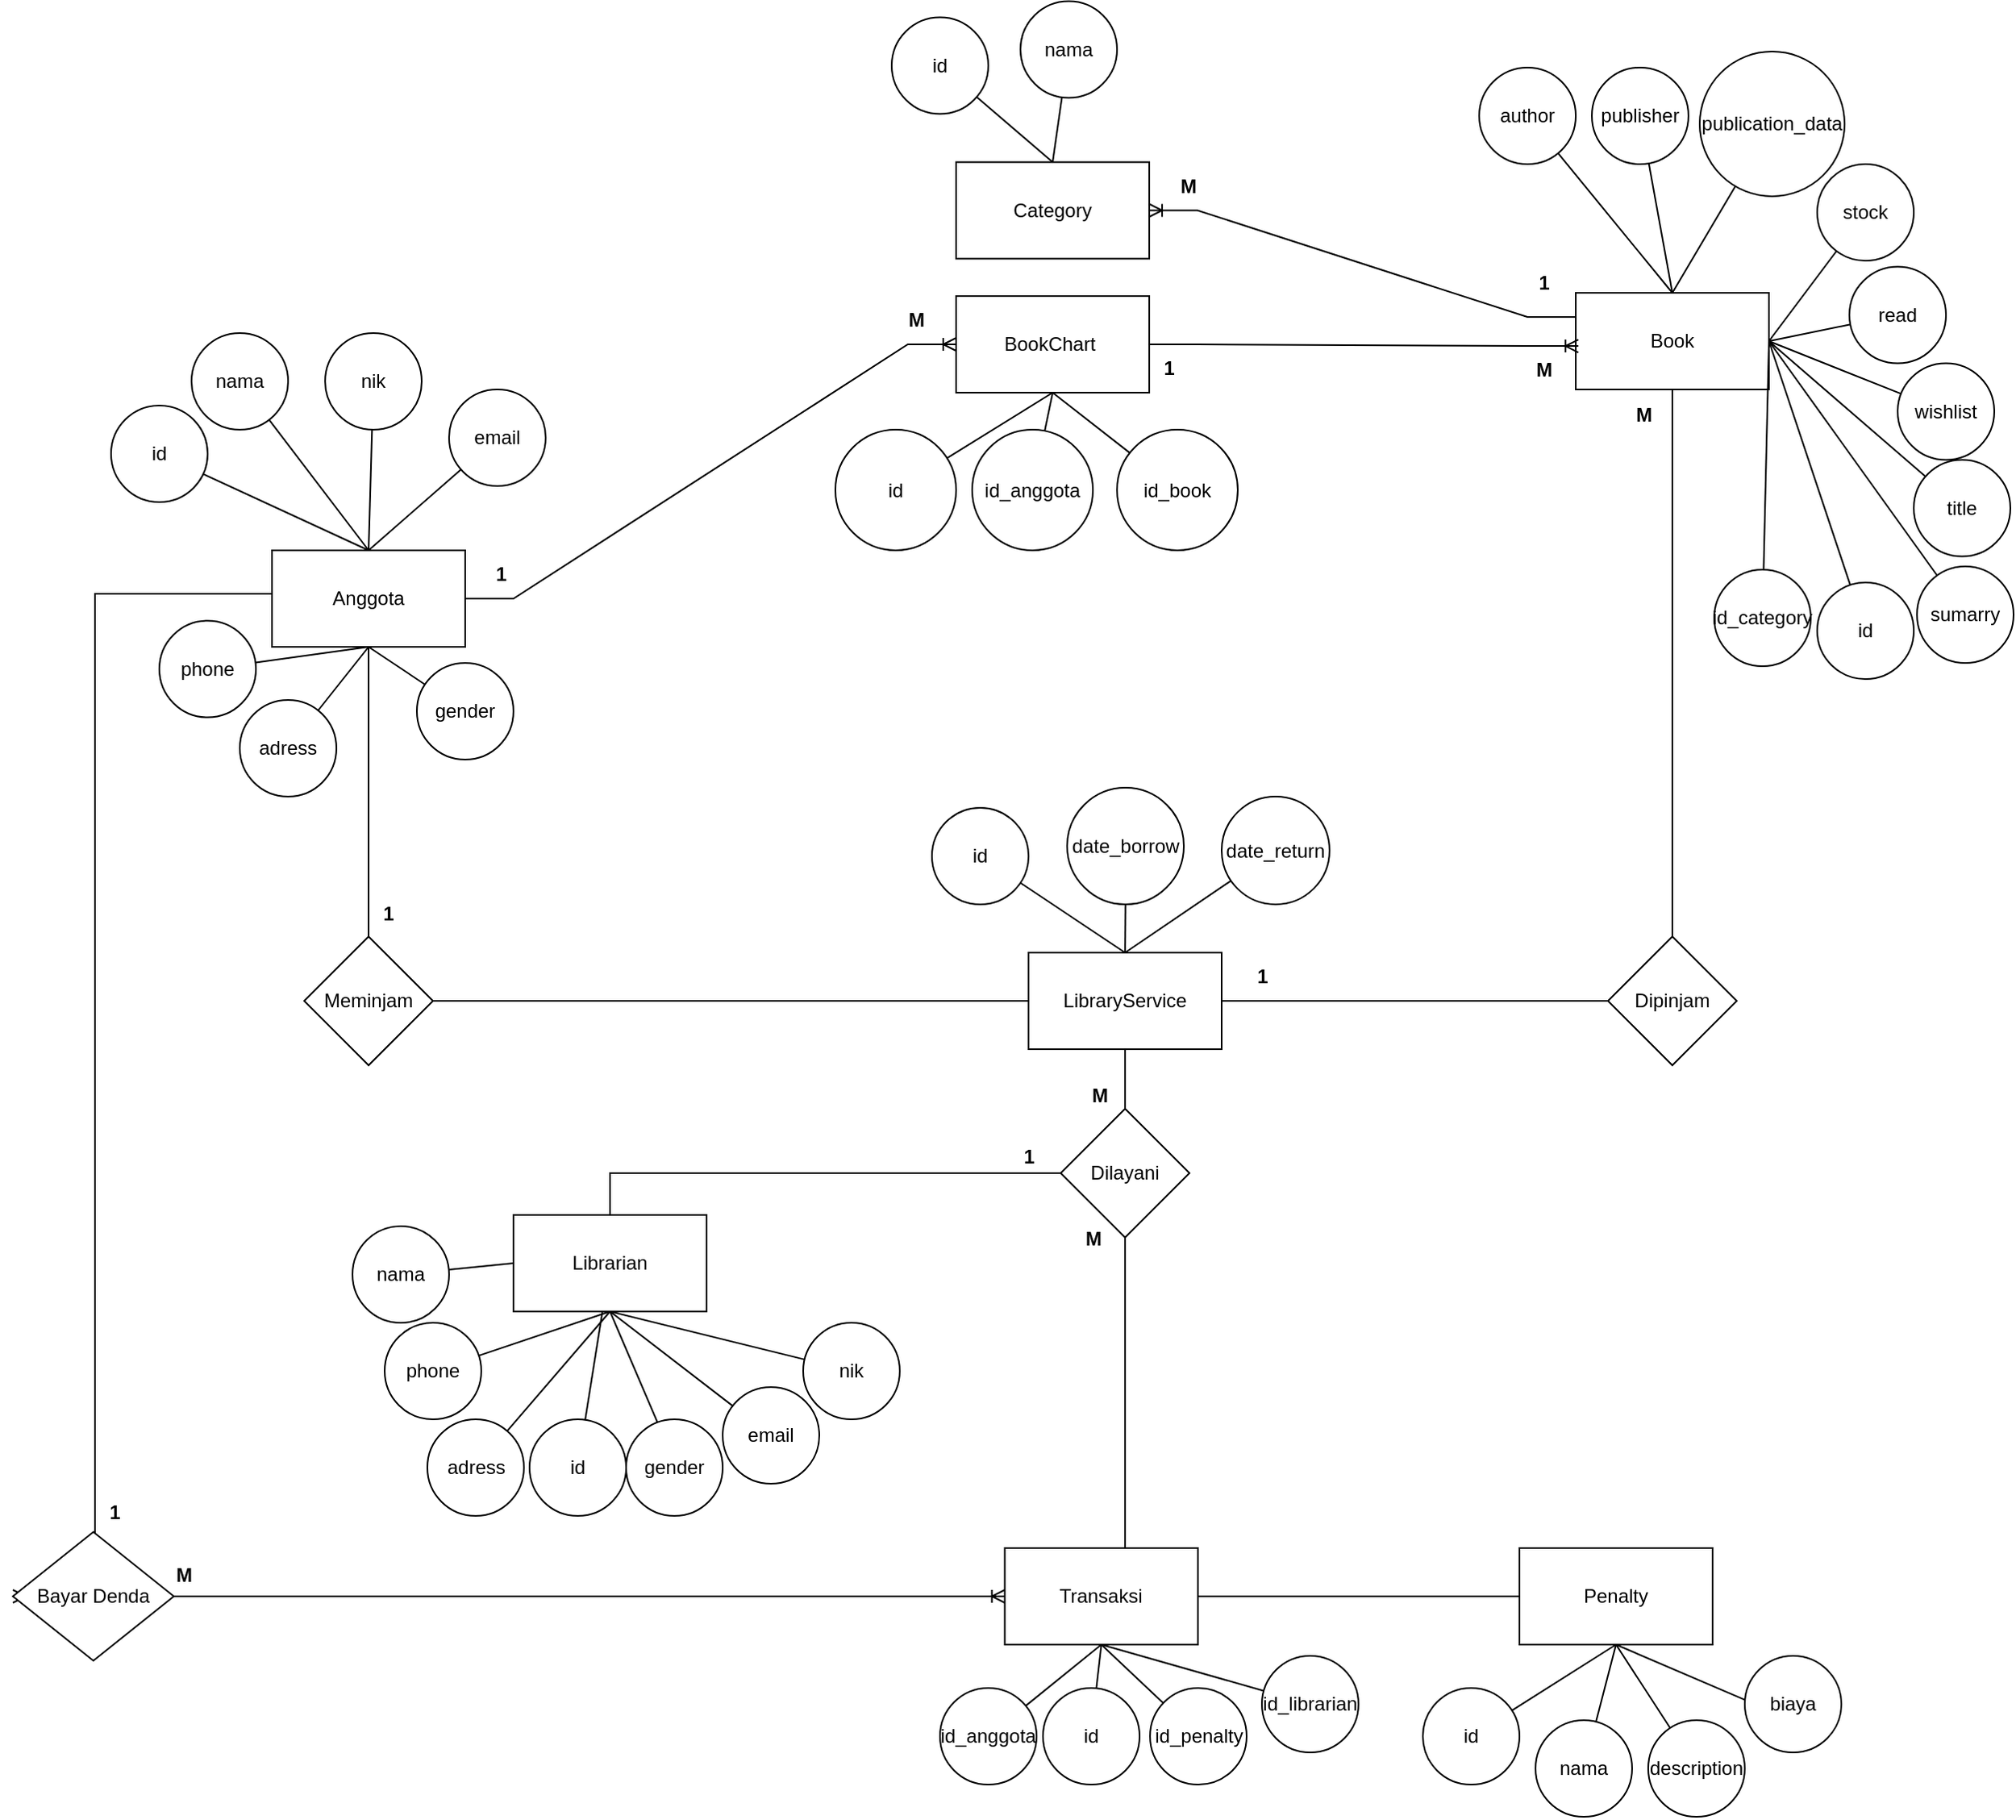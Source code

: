 <mxfile version="22.1.5" type="github">
  <diagram name="Halaman-1" id="0ZCGiu-J6l2-USiNijsk">
    <mxGraphModel dx="2344" dy="2024" grid="1" gridSize="10" guides="1" tooltips="1" connect="1" arrows="1" fold="1" page="1" pageScale="1" pageWidth="827" pageHeight="1169" math="0" shadow="0">
      <root>
        <mxCell id="0" />
        <mxCell id="1" parent="0" />
        <mxCell id="JBl0szbcd0s3QsTV0i9P-39" style="edgeStyle=orthogonalEdgeStyle;rounded=0;orthogonalLoop=1;jettySize=auto;html=1;entryX=0.5;entryY=0;entryDx=0;entryDy=0;endArrow=none;endFill=0;" parent="1" source="JBl0szbcd0s3QsTV0i9P-1" target="JBl0szbcd0s3QsTV0i9P-38" edge="1">
          <mxGeometry relative="1" as="geometry" />
        </mxCell>
        <mxCell id="JBl0szbcd0s3QsTV0i9P-1" value="Anggota" style="rounded=0;whiteSpace=wrap;html=1;" parent="1" vertex="1">
          <mxGeometry x="-20" y="150" width="120" height="60" as="geometry" />
        </mxCell>
        <mxCell id="JBl0szbcd0s3QsTV0i9P-2" value="Librarian" style="rounded=0;whiteSpace=wrap;html=1;" parent="1" vertex="1">
          <mxGeometry x="130" y="563" width="120" height="60" as="geometry" />
        </mxCell>
        <mxCell id="JBl0szbcd0s3QsTV0i9P-42" style="edgeStyle=orthogonalEdgeStyle;rounded=0;orthogonalLoop=1;jettySize=auto;html=1;endArrow=none;endFill=0;" parent="1" source="JBl0szbcd0s3QsTV0i9P-3" target="JBl0szbcd0s3QsTV0i9P-41" edge="1">
          <mxGeometry relative="1" as="geometry" />
        </mxCell>
        <mxCell id="JBl0szbcd0s3QsTV0i9P-3" value="Book" style="rounded=0;whiteSpace=wrap;html=1;" parent="1" vertex="1">
          <mxGeometry x="790" y="-10" width="120" height="60" as="geometry" />
        </mxCell>
        <mxCell id="JBl0szbcd0s3QsTV0i9P-4" value="Category" style="rounded=0;whiteSpace=wrap;html=1;" parent="1" vertex="1">
          <mxGeometry x="405" y="-91.25" width="120" height="60" as="geometry" />
        </mxCell>
        <mxCell id="JBl0szbcd0s3QsTV0i9P-70" style="edgeStyle=orthogonalEdgeStyle;rounded=0;orthogonalLoop=1;jettySize=auto;html=1;entryX=0;entryY=0.5;entryDx=0;entryDy=0;endArrow=none;endFill=0;" parent="1" source="JBl0szbcd0s3QsTV0i9P-5" target="JBl0szbcd0s3QsTV0i9P-6" edge="1">
          <mxGeometry relative="1" as="geometry" />
        </mxCell>
        <mxCell id="JBl0szbcd0s3QsTV0i9P-5" value="Transaksi" style="rounded=0;whiteSpace=wrap;html=1;" parent="1" vertex="1">
          <mxGeometry x="435.25" y="770" width="120" height="60" as="geometry" />
        </mxCell>
        <mxCell id="JBl0szbcd0s3QsTV0i9P-6" value="Penalty" style="rounded=0;whiteSpace=wrap;html=1;" parent="1" vertex="1">
          <mxGeometry x="755" y="770" width="120" height="60" as="geometry" />
        </mxCell>
        <mxCell id="JBl0szbcd0s3QsTV0i9P-45" style="edgeStyle=orthogonalEdgeStyle;rounded=0;orthogonalLoop=1;jettySize=auto;html=1;entryX=0.5;entryY=0;entryDx=0;entryDy=0;endArrow=none;endFill=0;" parent="1" source="JBl0szbcd0s3QsTV0i9P-7" target="JBl0szbcd0s3QsTV0i9P-44" edge="1">
          <mxGeometry relative="1" as="geometry" />
        </mxCell>
        <mxCell id="JBl0szbcd0s3QsTV0i9P-7" value="LibraryService" style="rounded=0;whiteSpace=wrap;html=1;" parent="1" vertex="1">
          <mxGeometry x="450" y="400" width="120" height="60" as="geometry" />
        </mxCell>
        <mxCell id="JBl0szbcd0s3QsTV0i9P-8" value="BookChart&amp;nbsp;" style="rounded=0;whiteSpace=wrap;html=1;" parent="1" vertex="1">
          <mxGeometry x="405" y="-8" width="120" height="60" as="geometry" />
        </mxCell>
        <mxCell id="JBl0szbcd0s3QsTV0i9P-23" style="rounded=0;orthogonalLoop=1;jettySize=auto;html=1;entryX=0.5;entryY=0;entryDx=0;entryDy=0;endArrow=none;endFill=0;" parent="1" source="JBl0szbcd0s3QsTV0i9P-9" target="JBl0szbcd0s3QsTV0i9P-1" edge="1">
          <mxGeometry relative="1" as="geometry" />
        </mxCell>
        <mxCell id="JBl0szbcd0s3QsTV0i9P-9" value="id" style="ellipse;whiteSpace=wrap;html=1;aspect=fixed;" parent="1" vertex="1">
          <mxGeometry x="-120" y="60" width="60" height="60" as="geometry" />
        </mxCell>
        <mxCell id="JBl0szbcd0s3QsTV0i9P-25" style="rounded=0;orthogonalLoop=1;jettySize=auto;html=1;entryX=0.5;entryY=0;entryDx=0;entryDy=0;endArrow=none;endFill=0;" parent="1" source="JBl0szbcd0s3QsTV0i9P-10" target="JBl0szbcd0s3QsTV0i9P-1" edge="1">
          <mxGeometry relative="1" as="geometry" />
        </mxCell>
        <mxCell id="JBl0szbcd0s3QsTV0i9P-10" value="nama" style="ellipse;whiteSpace=wrap;html=1;aspect=fixed;" parent="1" vertex="1">
          <mxGeometry x="-70" y="15" width="60" height="60" as="geometry" />
        </mxCell>
        <mxCell id="JBl0szbcd0s3QsTV0i9P-26" style="rounded=0;orthogonalLoop=1;jettySize=auto;html=1;entryX=0.5;entryY=0;entryDx=0;entryDy=0;endArrow=none;endFill=0;" parent="1" source="JBl0szbcd0s3QsTV0i9P-11" target="JBl0szbcd0s3QsTV0i9P-1" edge="1">
          <mxGeometry relative="1" as="geometry" />
        </mxCell>
        <mxCell id="JBl0szbcd0s3QsTV0i9P-11" value="nik" style="ellipse;whiteSpace=wrap;html=1;aspect=fixed;" parent="1" vertex="1">
          <mxGeometry x="13" y="15" width="60" height="60" as="geometry" />
        </mxCell>
        <mxCell id="JBl0szbcd0s3QsTV0i9P-27" style="rounded=0;orthogonalLoop=1;jettySize=auto;html=1;endArrow=none;endFill=0;entryX=0.5;entryY=0;entryDx=0;entryDy=0;" parent="1" source="JBl0szbcd0s3QsTV0i9P-12" target="JBl0szbcd0s3QsTV0i9P-1" edge="1">
          <mxGeometry relative="1" as="geometry" />
        </mxCell>
        <mxCell id="JBl0szbcd0s3QsTV0i9P-12" value="email" style="ellipse;whiteSpace=wrap;html=1;aspect=fixed;" parent="1" vertex="1">
          <mxGeometry x="90" y="50" width="60" height="60" as="geometry" />
        </mxCell>
        <mxCell id="JBl0szbcd0s3QsTV0i9P-28" style="rounded=0;orthogonalLoop=1;jettySize=auto;html=1;entryX=0.5;entryY=1;entryDx=0;entryDy=0;endArrow=none;endFill=0;" parent="1" source="JBl0szbcd0s3QsTV0i9P-13" target="JBl0szbcd0s3QsTV0i9P-1" edge="1">
          <mxGeometry relative="1" as="geometry" />
        </mxCell>
        <mxCell id="JBl0szbcd0s3QsTV0i9P-13" value="gender" style="ellipse;whiteSpace=wrap;html=1;aspect=fixed;" parent="1" vertex="1">
          <mxGeometry x="70" y="220" width="60" height="60" as="geometry" />
        </mxCell>
        <mxCell id="JBl0szbcd0s3QsTV0i9P-30" style="rounded=0;orthogonalLoop=1;jettySize=auto;html=1;entryX=0.5;entryY=1;entryDx=0;entryDy=0;endArrow=none;endFill=0;" parent="1" source="JBl0szbcd0s3QsTV0i9P-14" target="JBl0szbcd0s3QsTV0i9P-1" edge="1">
          <mxGeometry relative="1" as="geometry" />
        </mxCell>
        <mxCell id="JBl0szbcd0s3QsTV0i9P-14" value="phone" style="ellipse;whiteSpace=wrap;html=1;aspect=fixed;" parent="1" vertex="1">
          <mxGeometry x="-90" y="193.75" width="60" height="60" as="geometry" />
        </mxCell>
        <mxCell id="JBl0szbcd0s3QsTV0i9P-29" style="rounded=0;orthogonalLoop=1;jettySize=auto;html=1;endArrow=none;endFill=0;entryX=0.5;entryY=1;entryDx=0;entryDy=0;" parent="1" source="JBl0szbcd0s3QsTV0i9P-15" target="JBl0szbcd0s3QsTV0i9P-1" edge="1">
          <mxGeometry relative="1" as="geometry" />
        </mxCell>
        <mxCell id="JBl0szbcd0s3QsTV0i9P-15" value="adress" style="ellipse;whiteSpace=wrap;html=1;aspect=fixed;" parent="1" vertex="1">
          <mxGeometry x="-40" y="243" width="60" height="60" as="geometry" />
        </mxCell>
        <mxCell id="JBl0szbcd0s3QsTV0i9P-35" style="rounded=0;orthogonalLoop=1;jettySize=auto;html=1;endArrow=none;endFill=0;" parent="1" source="JBl0szbcd0s3QsTV0i9P-16" target="JBl0szbcd0s3QsTV0i9P-2" edge="1">
          <mxGeometry relative="1" as="geometry" />
        </mxCell>
        <mxCell id="JBl0szbcd0s3QsTV0i9P-16" value="id" style="ellipse;whiteSpace=wrap;html=1;aspect=fixed;" parent="1" vertex="1">
          <mxGeometry x="140" y="690" width="60" height="60" as="geometry" />
        </mxCell>
        <mxCell id="JBl0szbcd0s3QsTV0i9P-17" value="nama" style="ellipse;whiteSpace=wrap;html=1;aspect=fixed;" parent="1" vertex="1">
          <mxGeometry x="30" y="570" width="60" height="60" as="geometry" />
        </mxCell>
        <mxCell id="JBl0szbcd0s3QsTV0i9P-32" style="rounded=0;orthogonalLoop=1;jettySize=auto;html=1;endArrow=none;endFill=0;entryX=0.5;entryY=1;entryDx=0;entryDy=0;" parent="1" source="JBl0szbcd0s3QsTV0i9P-18" target="JBl0szbcd0s3QsTV0i9P-2" edge="1">
          <mxGeometry relative="1" as="geometry" />
        </mxCell>
        <mxCell id="JBl0szbcd0s3QsTV0i9P-18" value="nik" style="ellipse;whiteSpace=wrap;html=1;aspect=fixed;" parent="1" vertex="1">
          <mxGeometry x="310" y="630" width="60" height="60" as="geometry" />
        </mxCell>
        <mxCell id="JBl0szbcd0s3QsTV0i9P-37" style="rounded=0;orthogonalLoop=1;jettySize=auto;html=1;endArrow=none;endFill=0;entryX=0.5;entryY=1;entryDx=0;entryDy=0;" parent="1" source="JBl0szbcd0s3QsTV0i9P-19" target="JBl0szbcd0s3QsTV0i9P-2" edge="1">
          <mxGeometry relative="1" as="geometry" />
        </mxCell>
        <mxCell id="JBl0szbcd0s3QsTV0i9P-19" value="email" style="ellipse;whiteSpace=wrap;html=1;aspect=fixed;" parent="1" vertex="1">
          <mxGeometry x="260" y="670" width="60" height="60" as="geometry" />
        </mxCell>
        <mxCell id="JBl0szbcd0s3QsTV0i9P-36" style="rounded=0;orthogonalLoop=1;jettySize=auto;html=1;entryX=0.5;entryY=1;entryDx=0;entryDy=0;endArrow=none;endFill=0;" parent="1" target="JBl0szbcd0s3QsTV0i9P-2" edge="1">
          <mxGeometry relative="1" as="geometry">
            <mxPoint x="228.237" y="712.402" as="sourcePoint" />
          </mxGeometry>
        </mxCell>
        <mxCell id="JBl0szbcd0s3QsTV0i9P-20" value="gender" style="ellipse;whiteSpace=wrap;html=1;aspect=fixed;" parent="1" vertex="1">
          <mxGeometry x="200" y="690" width="60" height="60" as="geometry" />
        </mxCell>
        <mxCell id="JBl0szbcd0s3QsTV0i9P-33" style="rounded=0;orthogonalLoop=1;jettySize=auto;html=1;entryX=0.5;entryY=1;entryDx=0;entryDy=0;endArrow=none;endFill=0;" parent="1" source="JBl0szbcd0s3QsTV0i9P-21" target="JBl0szbcd0s3QsTV0i9P-2" edge="1">
          <mxGeometry relative="1" as="geometry" />
        </mxCell>
        <mxCell id="JBl0szbcd0s3QsTV0i9P-21" value="phone" style="ellipse;whiteSpace=wrap;html=1;aspect=fixed;" parent="1" vertex="1">
          <mxGeometry x="50" y="630" width="60" height="60" as="geometry" />
        </mxCell>
        <mxCell id="JBl0szbcd0s3QsTV0i9P-34" style="rounded=0;orthogonalLoop=1;jettySize=auto;html=1;endArrow=none;endFill=0;entryX=0.5;entryY=1;entryDx=0;entryDy=0;" parent="1" source="JBl0szbcd0s3QsTV0i9P-22" target="JBl0szbcd0s3QsTV0i9P-2" edge="1">
          <mxGeometry relative="1" as="geometry">
            <mxPoint x="196.5" y="620" as="targetPoint" />
          </mxGeometry>
        </mxCell>
        <mxCell id="JBl0szbcd0s3QsTV0i9P-22" value="adress" style="ellipse;whiteSpace=wrap;html=1;aspect=fixed;" parent="1" vertex="1">
          <mxGeometry x="76.5" y="690" width="60" height="60" as="geometry" />
        </mxCell>
        <mxCell id="JBl0szbcd0s3QsTV0i9P-31" style="rounded=0;orthogonalLoop=1;jettySize=auto;html=1;entryX=0;entryY=0.5;entryDx=0;entryDy=0;endArrow=none;endFill=0;" parent="1" source="JBl0szbcd0s3QsTV0i9P-17" target="JBl0szbcd0s3QsTV0i9P-2" edge="1">
          <mxGeometry relative="1" as="geometry" />
        </mxCell>
        <mxCell id="JBl0szbcd0s3QsTV0i9P-40" style="edgeStyle=orthogonalEdgeStyle;rounded=0;orthogonalLoop=1;jettySize=auto;html=1;entryX=0;entryY=0.5;entryDx=0;entryDy=0;endArrow=none;endFill=0;" parent="1" source="JBl0szbcd0s3QsTV0i9P-38" target="JBl0szbcd0s3QsTV0i9P-7" edge="1">
          <mxGeometry relative="1" as="geometry" />
        </mxCell>
        <mxCell id="JBl0szbcd0s3QsTV0i9P-38" value="Meminjam" style="rhombus;whiteSpace=wrap;html=1;" parent="1" vertex="1">
          <mxGeometry y="390" width="80" height="80" as="geometry" />
        </mxCell>
        <mxCell id="JBl0szbcd0s3QsTV0i9P-43" style="edgeStyle=orthogonalEdgeStyle;rounded=0;orthogonalLoop=1;jettySize=auto;html=1;entryX=1;entryY=0.5;entryDx=0;entryDy=0;endArrow=none;endFill=0;" parent="1" source="JBl0szbcd0s3QsTV0i9P-41" target="JBl0szbcd0s3QsTV0i9P-7" edge="1">
          <mxGeometry relative="1" as="geometry" />
        </mxCell>
        <mxCell id="JBl0szbcd0s3QsTV0i9P-41" value="Dipinjam" style="rhombus;whiteSpace=wrap;html=1;" parent="1" vertex="1">
          <mxGeometry x="810" y="390" width="80" height="80" as="geometry" />
        </mxCell>
        <mxCell id="JBl0szbcd0s3QsTV0i9P-46" style="edgeStyle=orthogonalEdgeStyle;rounded=0;orthogonalLoop=1;jettySize=auto;html=1;entryX=0.5;entryY=0;entryDx=0;entryDy=0;endArrow=none;endFill=0;" parent="1" source="JBl0szbcd0s3QsTV0i9P-44" target="JBl0szbcd0s3QsTV0i9P-2" edge="1">
          <mxGeometry relative="1" as="geometry" />
        </mxCell>
        <mxCell id="JBl0szbcd0s3QsTV0i9P-60" style="edgeStyle=orthogonalEdgeStyle;rounded=0;orthogonalLoop=1;jettySize=auto;html=1;endArrow=none;endFill=0;" parent="1" source="JBl0szbcd0s3QsTV0i9P-44" target="JBl0szbcd0s3QsTV0i9P-5" edge="1">
          <mxGeometry relative="1" as="geometry">
            <Array as="points">
              <mxPoint x="510" y="610" />
              <mxPoint x="510" y="610" />
            </Array>
          </mxGeometry>
        </mxCell>
        <mxCell id="JBl0szbcd0s3QsTV0i9P-44" value="Dilayani" style="rhombus;whiteSpace=wrap;html=1;" parent="1" vertex="1">
          <mxGeometry x="470" y="497" width="80" height="80" as="geometry" />
        </mxCell>
        <mxCell id="JBl0szbcd0s3QsTV0i9P-84" style="rounded=0;orthogonalLoop=1;jettySize=auto;html=1;endArrow=none;endFill=0;" parent="1" source="JBl0szbcd0s3QsTV0i9P-47" edge="1">
          <mxGeometry relative="1" as="geometry">
            <mxPoint x="910" y="20" as="targetPoint" />
          </mxGeometry>
        </mxCell>
        <mxCell id="JBl0szbcd0s3QsTV0i9P-47" value="title" style="ellipse;whiteSpace=wrap;html=1;aspect=fixed;" parent="1" vertex="1">
          <mxGeometry x="1000" y="93.75" width="60" height="60" as="geometry" />
        </mxCell>
        <mxCell id="JBl0szbcd0s3QsTV0i9P-85" style="rounded=0;orthogonalLoop=1;jettySize=auto;html=1;endArrow=none;endFill=0;entryX=0.5;entryY=0;entryDx=0;entryDy=0;" parent="1" source="JBl0szbcd0s3QsTV0i9P-48" target="JBl0szbcd0s3QsTV0i9P-3" edge="1">
          <mxGeometry relative="1" as="geometry" />
        </mxCell>
        <mxCell id="JBl0szbcd0s3QsTV0i9P-48" value="author" style="ellipse;whiteSpace=wrap;html=1;aspect=fixed;" parent="1" vertex="1">
          <mxGeometry x="730" y="-150" width="60" height="60" as="geometry" />
        </mxCell>
        <mxCell id="JBl0szbcd0s3QsTV0i9P-86" style="rounded=0;orthogonalLoop=1;jettySize=auto;html=1;entryX=0.5;entryY=0;entryDx=0;entryDy=0;endArrow=none;endFill=0;" parent="1" source="JBl0szbcd0s3QsTV0i9P-49" target="JBl0szbcd0s3QsTV0i9P-3" edge="1">
          <mxGeometry relative="1" as="geometry" />
        </mxCell>
        <mxCell id="JBl0szbcd0s3QsTV0i9P-49" value="publisher" style="ellipse;whiteSpace=wrap;html=1;aspect=fixed;" parent="1" vertex="1">
          <mxGeometry x="800" y="-150" width="60" height="60" as="geometry" />
        </mxCell>
        <mxCell id="JBl0szbcd0s3QsTV0i9P-83" style="rounded=0;orthogonalLoop=1;jettySize=auto;html=1;endArrow=none;endFill=0;" parent="1" source="JBl0szbcd0s3QsTV0i9P-50" edge="1">
          <mxGeometry relative="1" as="geometry">
            <mxPoint x="910" y="20" as="targetPoint" />
          </mxGeometry>
        </mxCell>
        <mxCell id="JBl0szbcd0s3QsTV0i9P-50" value="id" style="ellipse;whiteSpace=wrap;html=1;aspect=fixed;" parent="1" vertex="1">
          <mxGeometry x="940" y="170" width="60" height="60" as="geometry" />
        </mxCell>
        <mxCell id="JBl0szbcd0s3QsTV0i9P-87" style="rounded=0;orthogonalLoop=1;jettySize=auto;html=1;entryX=0.5;entryY=0;entryDx=0;entryDy=0;endArrow=none;endFill=0;" parent="1" source="JBl0szbcd0s3QsTV0i9P-51" target="JBl0szbcd0s3QsTV0i9P-3" edge="1">
          <mxGeometry relative="1" as="geometry" />
        </mxCell>
        <mxCell id="JBl0szbcd0s3QsTV0i9P-51" value="publication_data" style="ellipse;whiteSpace=wrap;html=1;aspect=fixed;" parent="1" vertex="1">
          <mxGeometry x="867" y="-160" width="90" height="90" as="geometry" />
        </mxCell>
        <mxCell id="JBl0szbcd0s3QsTV0i9P-88" style="rounded=0;orthogonalLoop=1;jettySize=auto;html=1;entryX=1;entryY=0.5;entryDx=0;entryDy=0;endArrow=none;endFill=0;" parent="1" source="JBl0szbcd0s3QsTV0i9P-52" target="JBl0szbcd0s3QsTV0i9P-3" edge="1">
          <mxGeometry relative="1" as="geometry" />
        </mxCell>
        <mxCell id="JBl0szbcd0s3QsTV0i9P-52" value="stock" style="ellipse;whiteSpace=wrap;html=1;aspect=fixed;" parent="1" vertex="1">
          <mxGeometry x="940" y="-90" width="60" height="60" as="geometry" />
        </mxCell>
        <mxCell id="JBl0szbcd0s3QsTV0i9P-89" style="rounded=0;orthogonalLoop=1;jettySize=auto;html=1;entryX=1;entryY=0.5;entryDx=0;entryDy=0;endArrow=none;endFill=0;" parent="1" source="JBl0szbcd0s3QsTV0i9P-53" target="JBl0szbcd0s3QsTV0i9P-3" edge="1">
          <mxGeometry relative="1" as="geometry" />
        </mxCell>
        <mxCell id="JBl0szbcd0s3QsTV0i9P-53" value="read" style="ellipse;whiteSpace=wrap;html=1;aspect=fixed;" parent="1" vertex="1">
          <mxGeometry x="960" y="-26.25" width="60" height="60" as="geometry" />
        </mxCell>
        <mxCell id="JBl0szbcd0s3QsTV0i9P-57" style="rounded=0;orthogonalLoop=1;jettySize=auto;html=1;endArrow=none;endFill=0;entryX=0.5;entryY=0;entryDx=0;entryDy=0;" parent="1" source="JBl0szbcd0s3QsTV0i9P-54" target="JBl0szbcd0s3QsTV0i9P-7" edge="1">
          <mxGeometry relative="1" as="geometry" />
        </mxCell>
        <mxCell id="JBl0szbcd0s3QsTV0i9P-54" value="id" style="ellipse;whiteSpace=wrap;html=1;aspect=fixed;" parent="1" vertex="1">
          <mxGeometry x="390" y="310" width="60" height="60" as="geometry" />
        </mxCell>
        <mxCell id="JBl0szbcd0s3QsTV0i9P-58" style="rounded=0;orthogonalLoop=1;jettySize=auto;html=1;endArrow=none;endFill=0;" parent="1" source="JBl0szbcd0s3QsTV0i9P-55" edge="1">
          <mxGeometry relative="1" as="geometry">
            <mxPoint x="510" y="400" as="targetPoint" />
          </mxGeometry>
        </mxCell>
        <mxCell id="JBl0szbcd0s3QsTV0i9P-55" value="date_borrow" style="ellipse;whiteSpace=wrap;html=1;aspect=fixed;" parent="1" vertex="1">
          <mxGeometry x="474" y="297.5" width="72.5" height="72.5" as="geometry" />
        </mxCell>
        <mxCell id="JBl0szbcd0s3QsTV0i9P-59" style="rounded=0;orthogonalLoop=1;jettySize=auto;html=1;endArrow=none;endFill=0;" parent="1" source="JBl0szbcd0s3QsTV0i9P-56" edge="1">
          <mxGeometry relative="1" as="geometry">
            <mxPoint x="510" y="400" as="targetPoint" />
          </mxGeometry>
        </mxCell>
        <mxCell id="JBl0szbcd0s3QsTV0i9P-56" value="date_return" style="ellipse;whiteSpace=wrap;html=1;aspect=fixed;" parent="1" vertex="1">
          <mxGeometry x="570" y="303" width="67" height="67" as="geometry" />
        </mxCell>
        <mxCell id="JBl0szbcd0s3QsTV0i9P-67" style="rounded=0;orthogonalLoop=1;jettySize=auto;html=1;entryX=0.5;entryY=1;entryDx=0;entryDy=0;endArrow=none;endFill=0;" parent="1" source="JBl0szbcd0s3QsTV0i9P-61" target="JBl0szbcd0s3QsTV0i9P-5" edge="1">
          <mxGeometry relative="1" as="geometry" />
        </mxCell>
        <mxCell id="JBl0szbcd0s3QsTV0i9P-61" value="id" style="ellipse;whiteSpace=wrap;html=1;aspect=fixed;" parent="1" vertex="1">
          <mxGeometry x="459" y="857" width="60" height="60" as="geometry" />
        </mxCell>
        <mxCell id="JBl0szbcd0s3QsTV0i9P-68" style="rounded=0;orthogonalLoop=1;jettySize=auto;html=1;entryX=0.5;entryY=1;entryDx=0;entryDy=0;endArrow=none;endFill=0;" parent="1" source="JBl0szbcd0s3QsTV0i9P-62" target="JBl0szbcd0s3QsTV0i9P-5" edge="1">
          <mxGeometry relative="1" as="geometry" />
        </mxCell>
        <mxCell id="JBl0szbcd0s3QsTV0i9P-62" value="id_penalty" style="ellipse;whiteSpace=wrap;html=1;aspect=fixed;" parent="1" vertex="1">
          <mxGeometry x="525.5" y="857" width="60" height="60" as="geometry" />
        </mxCell>
        <mxCell id="JBl0szbcd0s3QsTV0i9P-69" style="rounded=0;orthogonalLoop=1;jettySize=auto;html=1;entryX=0.5;entryY=1;entryDx=0;entryDy=0;endArrow=none;endFill=0;" parent="1" source="JBl0szbcd0s3QsTV0i9P-63" target="JBl0szbcd0s3QsTV0i9P-5" edge="1">
          <mxGeometry relative="1" as="geometry" />
        </mxCell>
        <mxCell id="JBl0szbcd0s3QsTV0i9P-63" value="id_librarian" style="ellipse;whiteSpace=wrap;html=1;aspect=fixed;" parent="1" vertex="1">
          <mxGeometry x="595" y="837" width="60" height="60" as="geometry" />
        </mxCell>
        <mxCell id="JBl0szbcd0s3QsTV0i9P-66" style="rounded=0;orthogonalLoop=1;jettySize=auto;html=1;entryX=0.5;entryY=1;entryDx=0;entryDy=0;endArrow=none;endFill=0;" parent="1" source="JBl0szbcd0s3QsTV0i9P-64" target="JBl0szbcd0s3QsTV0i9P-5" edge="1">
          <mxGeometry relative="1" as="geometry" />
        </mxCell>
        <mxCell id="JBl0szbcd0s3QsTV0i9P-64" value="id_anggota" style="ellipse;whiteSpace=wrap;html=1;aspect=fixed;" parent="1" vertex="1">
          <mxGeometry x="395" y="857" width="60" height="60" as="geometry" />
        </mxCell>
        <mxCell id="JBl0szbcd0s3QsTV0i9P-76" style="rounded=0;orthogonalLoop=1;jettySize=auto;html=1;endArrow=none;endFill=0;entryX=0.5;entryY=1;entryDx=0;entryDy=0;" parent="1" source="JBl0szbcd0s3QsTV0i9P-71" target="JBl0szbcd0s3QsTV0i9P-6" edge="1">
          <mxGeometry relative="1" as="geometry" />
        </mxCell>
        <mxCell id="JBl0szbcd0s3QsTV0i9P-71" value="id" style="ellipse;whiteSpace=wrap;html=1;aspect=fixed;" parent="1" vertex="1">
          <mxGeometry x="695" y="857" width="60" height="60" as="geometry" />
        </mxCell>
        <mxCell id="JBl0szbcd0s3QsTV0i9P-77" style="rounded=0;orthogonalLoop=1;jettySize=auto;html=1;endArrow=none;endFill=0;entryX=0.5;entryY=1;entryDx=0;entryDy=0;" parent="1" source="JBl0szbcd0s3QsTV0i9P-72" target="JBl0szbcd0s3QsTV0i9P-6" edge="1">
          <mxGeometry relative="1" as="geometry" />
        </mxCell>
        <mxCell id="JBl0szbcd0s3QsTV0i9P-72" value="nama" style="ellipse;whiteSpace=wrap;html=1;aspect=fixed;" parent="1" vertex="1">
          <mxGeometry x="765" y="877" width="60" height="60" as="geometry" />
        </mxCell>
        <mxCell id="JBl0szbcd0s3QsTV0i9P-78" style="rounded=0;orthogonalLoop=1;jettySize=auto;html=1;entryX=0.5;entryY=1;entryDx=0;entryDy=0;endArrow=none;endFill=0;" parent="1" source="JBl0szbcd0s3QsTV0i9P-73" target="JBl0szbcd0s3QsTV0i9P-6" edge="1">
          <mxGeometry relative="1" as="geometry" />
        </mxCell>
        <mxCell id="JBl0szbcd0s3QsTV0i9P-73" value="description" style="ellipse;whiteSpace=wrap;html=1;aspect=fixed;" parent="1" vertex="1">
          <mxGeometry x="835" y="877" width="60" height="60" as="geometry" />
        </mxCell>
        <mxCell id="JBl0szbcd0s3QsTV0i9P-79" style="rounded=0;orthogonalLoop=1;jettySize=auto;html=1;entryX=0.5;entryY=1;entryDx=0;entryDy=0;endArrow=none;endFill=0;" parent="1" target="JBl0szbcd0s3QsTV0i9P-6" edge="1">
          <mxGeometry relative="1" as="geometry">
            <mxPoint x="897.355" y="865.348" as="sourcePoint" />
          </mxGeometry>
        </mxCell>
        <mxCell id="JBl0szbcd0s3QsTV0i9P-74" value="biaya" style="ellipse;whiteSpace=wrap;html=1;aspect=fixed;" parent="1" vertex="1">
          <mxGeometry x="895" y="837" width="60" height="60" as="geometry" />
        </mxCell>
        <mxCell id="JBl0szbcd0s3QsTV0i9P-92" style="rounded=0;orthogonalLoop=1;jettySize=auto;html=1;entryX=0.5;entryY=0;entryDx=0;entryDy=0;endArrow=none;endFill=0;" parent="1" source="JBl0szbcd0s3QsTV0i9P-81" target="JBl0szbcd0s3QsTV0i9P-4" edge="1">
          <mxGeometry relative="1" as="geometry" />
        </mxCell>
        <mxCell id="JBl0szbcd0s3QsTV0i9P-81" value="id" style="ellipse;whiteSpace=wrap;html=1;aspect=fixed;" parent="1" vertex="1">
          <mxGeometry x="365" y="-181.25" width="60" height="60" as="geometry" />
        </mxCell>
        <mxCell id="JBl0szbcd0s3QsTV0i9P-93" style="rounded=0;orthogonalLoop=1;jettySize=auto;html=1;entryX=0.5;entryY=0;entryDx=0;entryDy=0;endArrow=none;endFill=0;" parent="1" source="JBl0szbcd0s3QsTV0i9P-82" target="JBl0szbcd0s3QsTV0i9P-4" edge="1">
          <mxGeometry relative="1" as="geometry" />
        </mxCell>
        <mxCell id="JBl0szbcd0s3QsTV0i9P-82" value="nama" style="ellipse;whiteSpace=wrap;html=1;aspect=fixed;" parent="1" vertex="1">
          <mxGeometry x="445" y="-191.25" width="60" height="60" as="geometry" />
        </mxCell>
        <mxCell id="JBl0szbcd0s3QsTV0i9P-91" style="rounded=0;orthogonalLoop=1;jettySize=auto;html=1;endArrow=none;endFill=0;" parent="1" source="JBl0szbcd0s3QsTV0i9P-90" edge="1">
          <mxGeometry relative="1" as="geometry">
            <mxPoint x="910" y="20" as="targetPoint" />
          </mxGeometry>
        </mxCell>
        <mxCell id="JBl0szbcd0s3QsTV0i9P-90" value="id_category" style="ellipse;whiteSpace=wrap;html=1;aspect=fixed;" parent="1" vertex="1">
          <mxGeometry x="876" y="162" width="60" height="60" as="geometry" />
        </mxCell>
        <mxCell id="JBl0szbcd0s3QsTV0i9P-100" style="rounded=0;orthogonalLoop=1;jettySize=auto;html=1;entryX=0.5;entryY=1;entryDx=0;entryDy=0;endArrow=none;endFill=0;" parent="1" source="JBl0szbcd0s3QsTV0i9P-96" target="JBl0szbcd0s3QsTV0i9P-8" edge="1">
          <mxGeometry relative="1" as="geometry" />
        </mxCell>
        <mxCell id="JBl0szbcd0s3QsTV0i9P-96" value="id" style="ellipse;whiteSpace=wrap;html=1;aspect=fixed;" parent="1" vertex="1">
          <mxGeometry x="330" y="75" width="75" height="75" as="geometry" />
        </mxCell>
        <mxCell id="JBl0szbcd0s3QsTV0i9P-101" style="rounded=0;orthogonalLoop=1;jettySize=auto;html=1;entryX=0.5;entryY=1;entryDx=0;entryDy=0;endArrow=none;endFill=0;" parent="1" source="JBl0szbcd0s3QsTV0i9P-98" target="JBl0szbcd0s3QsTV0i9P-8" edge="1">
          <mxGeometry relative="1" as="geometry" />
        </mxCell>
        <mxCell id="JBl0szbcd0s3QsTV0i9P-98" value="id_anggota" style="ellipse;whiteSpace=wrap;html=1;aspect=fixed;" parent="1" vertex="1">
          <mxGeometry x="415" y="75" width="75" height="75" as="geometry" />
        </mxCell>
        <mxCell id="JBl0szbcd0s3QsTV0i9P-102" style="rounded=0;orthogonalLoop=1;jettySize=auto;html=1;entryX=0.5;entryY=1;entryDx=0;entryDy=0;endArrow=none;endFill=0;" parent="1" source="JBl0szbcd0s3QsTV0i9P-99" target="JBl0szbcd0s3QsTV0i9P-8" edge="1">
          <mxGeometry relative="1" as="geometry" />
        </mxCell>
        <mxCell id="JBl0szbcd0s3QsTV0i9P-99" value="id_book" style="ellipse;whiteSpace=wrap;html=1;aspect=fixed;" parent="1" vertex="1">
          <mxGeometry x="505" y="75" width="75" height="75" as="geometry" />
        </mxCell>
        <mxCell id="JBl0szbcd0s3QsTV0i9P-104" style="rounded=0;orthogonalLoop=1;jettySize=auto;html=1;entryX=1;entryY=0.5;entryDx=0;entryDy=0;endArrow=none;endFill=0;" parent="1" source="JBl0szbcd0s3QsTV0i9P-103" target="JBl0szbcd0s3QsTV0i9P-3" edge="1">
          <mxGeometry relative="1" as="geometry" />
        </mxCell>
        <mxCell id="JBl0szbcd0s3QsTV0i9P-103" value="sumarry" style="ellipse;whiteSpace=wrap;html=1;aspect=fixed;" parent="1" vertex="1">
          <mxGeometry x="1002" y="160" width="60" height="60" as="geometry" />
        </mxCell>
        <mxCell id="JBl0szbcd0s3QsTV0i9P-108" style="rounded=0;orthogonalLoop=1;jettySize=auto;html=1;endArrow=none;endFill=0;" parent="1" source="JBl0szbcd0s3QsTV0i9P-107" edge="1">
          <mxGeometry relative="1" as="geometry">
            <mxPoint x="910" y="20" as="targetPoint" />
          </mxGeometry>
        </mxCell>
        <mxCell id="JBl0szbcd0s3QsTV0i9P-107" value="wishlist" style="ellipse;whiteSpace=wrap;html=1;aspect=fixed;" parent="1" vertex="1">
          <mxGeometry x="990" y="33.75" width="60" height="60" as="geometry" />
        </mxCell>
        <mxCell id="6AdnA7VMkp3raatEs4pX-3" value="1" style="text;html=1;align=center;verticalAlign=middle;resizable=0;points=[];autosize=1;strokeColor=none;fillColor=none;fontStyle=1" parent="1" vertex="1">
          <mxGeometry x="37" y="361" width="30" height="30" as="geometry" />
        </mxCell>
        <mxCell id="6AdnA7VMkp3raatEs4pX-7" value="M" style="text;html=1;align=center;verticalAlign=middle;resizable=0;points=[];autosize=1;strokeColor=none;fillColor=none;fontStyle=1" parent="1" vertex="1">
          <mxGeometry x="817" y="51" width="30" height="30" as="geometry" />
        </mxCell>
        <mxCell id="6AdnA7VMkp3raatEs4pX-8" value="1" style="text;html=1;align=center;verticalAlign=middle;resizable=0;points=[];autosize=1;strokeColor=none;fillColor=none;fontStyle=1" parent="1" vertex="1">
          <mxGeometry x="580" y="400" width="30" height="30" as="geometry" />
        </mxCell>
        <mxCell id="6AdnA7VMkp3raatEs4pX-9" value="M" style="text;html=1;align=center;verticalAlign=middle;resizable=0;points=[];autosize=1;strokeColor=none;fillColor=none;fontStyle=1" parent="1" vertex="1">
          <mxGeometry x="365" y="-8" width="30" height="30" as="geometry" />
        </mxCell>
        <mxCell id="6AdnA7VMkp3raatEs4pX-14" value="" style="edgeStyle=entityRelationEdgeStyle;fontSize=12;html=1;endArrow=ERoneToMany;rounded=0;exitX=0;exitY=0.25;exitDx=0;exitDy=0;" parent="1" source="JBl0szbcd0s3QsTV0i9P-3" target="JBl0szbcd0s3QsTV0i9P-4" edge="1">
          <mxGeometry width="100" height="100" relative="1" as="geometry">
            <mxPoint x="789.76" y="-1.56" as="sourcePoint" />
            <mxPoint x="660" y="-120" as="targetPoint" />
          </mxGeometry>
        </mxCell>
        <mxCell id="6AdnA7VMkp3raatEs4pX-15" value="" style="edgeStyle=entityRelationEdgeStyle;fontSize=12;html=1;endArrow=ERoneToMany;rounded=0;exitX=1;exitY=0.5;exitDx=0;exitDy=0;entryX=0;entryY=0.5;entryDx=0;entryDy=0;" parent="1" source="JBl0szbcd0s3QsTV0i9P-1" target="JBl0szbcd0s3QsTV0i9P-8" edge="1">
          <mxGeometry width="100" height="100" relative="1" as="geometry">
            <mxPoint x="140" y="140" as="sourcePoint" />
            <mxPoint x="240" y="40" as="targetPoint" />
          </mxGeometry>
        </mxCell>
        <mxCell id="6AdnA7VMkp3raatEs4pX-16" value="1" style="text;html=1;align=center;verticalAlign=middle;resizable=0;points=[];autosize=1;strokeColor=none;fillColor=none;fontStyle=1" parent="1" vertex="1">
          <mxGeometry x="106.5" y="150" width="30" height="30" as="geometry" />
        </mxCell>
        <mxCell id="6AdnA7VMkp3raatEs4pX-18" value="M" style="text;html=1;align=center;verticalAlign=middle;resizable=0;points=[];autosize=1;strokeColor=none;fillColor=none;fontStyle=1" parent="1" vertex="1">
          <mxGeometry x="534" y="-91.25" width="30" height="30" as="geometry" />
        </mxCell>
        <mxCell id="6AdnA7VMkp3raatEs4pX-19" value="" style="edgeStyle=orthogonalEdgeStyle;fontSize=12;html=1;endArrow=ERoneToMany;rounded=0;exitX=0;exitY=0.5;exitDx=0;exitDy=0;entryX=0;entryY=0.5;entryDx=0;entryDy=0;" parent="1" source="6AdnA7VMkp3raatEs4pX-23" target="JBl0szbcd0s3QsTV0i9P-5" edge="1">
          <mxGeometry width="100" height="100" relative="1" as="geometry">
            <mxPoint x="-20" y="177" as="sourcePoint" />
            <mxPoint x="190" y="560" as="targetPoint" />
            <Array as="points">
              <mxPoint x="-130" y="800" />
            </Array>
          </mxGeometry>
        </mxCell>
        <mxCell id="6AdnA7VMkp3raatEs4pX-20" value="1" style="text;html=1;align=center;verticalAlign=middle;resizable=0;points=[];autosize=1;strokeColor=none;fillColor=none;fontStyle=1" parent="1" vertex="1">
          <mxGeometry x="-133" y="733" width="30" height="30" as="geometry" />
        </mxCell>
        <mxCell id="6AdnA7VMkp3raatEs4pX-21" value="M" style="text;html=1;align=center;verticalAlign=middle;resizable=0;points=[];autosize=1;strokeColor=none;fillColor=none;fontStyle=1" parent="1" vertex="1">
          <mxGeometry x="-90" y="772" width="30" height="30" as="geometry" />
        </mxCell>
        <mxCell id="6AdnA7VMkp3raatEs4pX-24" value="" style="edgeStyle=orthogonalEdgeStyle;fontSize=12;html=1;endArrow=ERoneToMany;rounded=0;exitX=0;exitY=0.5;exitDx=0;exitDy=0;entryX=0;entryY=0.5;entryDx=0;entryDy=0;" parent="1" target="6AdnA7VMkp3raatEs4pX-23" edge="1">
          <mxGeometry width="100" height="100" relative="1" as="geometry">
            <mxPoint x="-20" y="177" as="sourcePoint" />
            <mxPoint x="435" y="800" as="targetPoint" />
            <Array as="points">
              <mxPoint x="-130" y="177" />
            </Array>
          </mxGeometry>
        </mxCell>
        <mxCell id="6AdnA7VMkp3raatEs4pX-23" value="Bayar Denda" style="rhombus;whiteSpace=wrap;html=1;" parent="1" vertex="1">
          <mxGeometry x="-181" y="760" width="100" height="80" as="geometry" />
        </mxCell>
        <mxCell id="6AdnA7VMkp3raatEs4pX-25" value="1" style="text;html=1;align=center;verticalAlign=middle;resizable=0;points=[];autosize=1;strokeColor=none;fillColor=none;fontStyle=1" parent="1" vertex="1">
          <mxGeometry x="435" y="512" width="30" height="30" as="geometry" />
        </mxCell>
        <mxCell id="6AdnA7VMkp3raatEs4pX-26" value="M" style="text;html=1;align=center;verticalAlign=middle;resizable=0;points=[];autosize=1;strokeColor=none;fillColor=none;fontStyle=1" parent="1" vertex="1">
          <mxGeometry x="479" y="474" width="30" height="30" as="geometry" />
        </mxCell>
        <mxCell id="6AdnA7VMkp3raatEs4pX-27" value="M" style="text;html=1;align=center;verticalAlign=middle;resizable=0;points=[];autosize=1;strokeColor=none;fillColor=none;fontStyle=1" parent="1" vertex="1">
          <mxGeometry x="475" y="563" width="30" height="30" as="geometry" />
        </mxCell>
        <mxCell id="CQBFquy-F02BbyckZI3x-1" value="" style="edgeStyle=entityRelationEdgeStyle;fontSize=12;html=1;endArrow=ERoneToMany;rounded=0;exitX=1;exitY=0.5;exitDx=0;exitDy=0;entryX=1.054;entryY=0.768;entryDx=0;entryDy=0;entryPerimeter=0;" edge="1" parent="1" source="JBl0szbcd0s3QsTV0i9P-8">
          <mxGeometry width="100" height="100" relative="1" as="geometry">
            <mxPoint x="620" y="120" as="sourcePoint" />
            <mxPoint x="791.62" y="23.04" as="targetPoint" />
          </mxGeometry>
        </mxCell>
        <mxCell id="CQBFquy-F02BbyckZI3x-2" value="1" style="text;html=1;align=center;verticalAlign=middle;resizable=0;points=[];autosize=1;strokeColor=none;fillColor=none;fontStyle=1" vertex="1" parent="1">
          <mxGeometry x="521.5" y="22" width="30" height="30" as="geometry" />
        </mxCell>
        <mxCell id="CQBFquy-F02BbyckZI3x-3" value="M" style="text;html=1;align=center;verticalAlign=middle;resizable=0;points=[];autosize=1;strokeColor=none;fillColor=none;fontStyle=1" vertex="1" parent="1">
          <mxGeometry x="755" y="23" width="30" height="30" as="geometry" />
        </mxCell>
        <mxCell id="CQBFquy-F02BbyckZI3x-4" value="1" style="text;html=1;align=center;verticalAlign=middle;resizable=0;points=[];autosize=1;strokeColor=none;fillColor=none;fontStyle=1" vertex="1" parent="1">
          <mxGeometry x="755" y="-31.25" width="30" height="30" as="geometry" />
        </mxCell>
      </root>
    </mxGraphModel>
  </diagram>
</mxfile>
